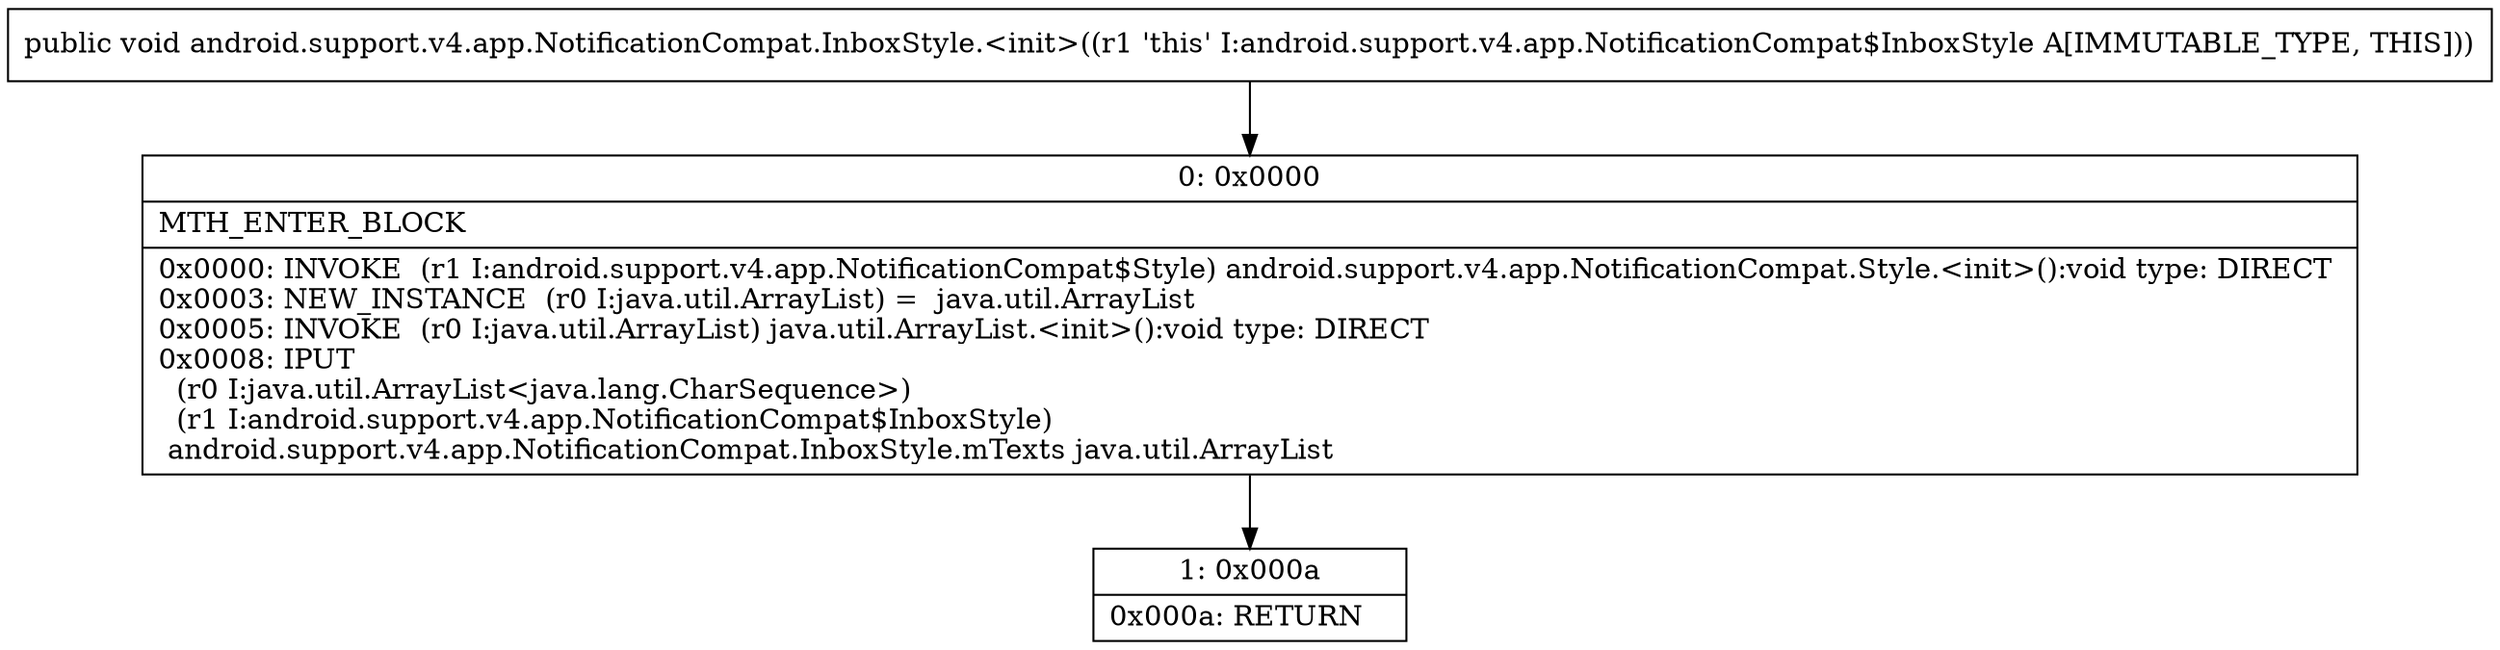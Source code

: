 digraph "CFG forandroid.support.v4.app.NotificationCompat.InboxStyle.\<init\>()V" {
Node_0 [shape=record,label="{0\:\ 0x0000|MTH_ENTER_BLOCK\l|0x0000: INVOKE  (r1 I:android.support.v4.app.NotificationCompat$Style) android.support.v4.app.NotificationCompat.Style.\<init\>():void type: DIRECT \l0x0003: NEW_INSTANCE  (r0 I:java.util.ArrayList) =  java.util.ArrayList \l0x0005: INVOKE  (r0 I:java.util.ArrayList) java.util.ArrayList.\<init\>():void type: DIRECT \l0x0008: IPUT  \l  (r0 I:java.util.ArrayList\<java.lang.CharSequence\>)\l  (r1 I:android.support.v4.app.NotificationCompat$InboxStyle)\l android.support.v4.app.NotificationCompat.InboxStyle.mTexts java.util.ArrayList \l}"];
Node_1 [shape=record,label="{1\:\ 0x000a|0x000a: RETURN   \l}"];
MethodNode[shape=record,label="{public void android.support.v4.app.NotificationCompat.InboxStyle.\<init\>((r1 'this' I:android.support.v4.app.NotificationCompat$InboxStyle A[IMMUTABLE_TYPE, THIS])) }"];
MethodNode -> Node_0;
Node_0 -> Node_1;
}

